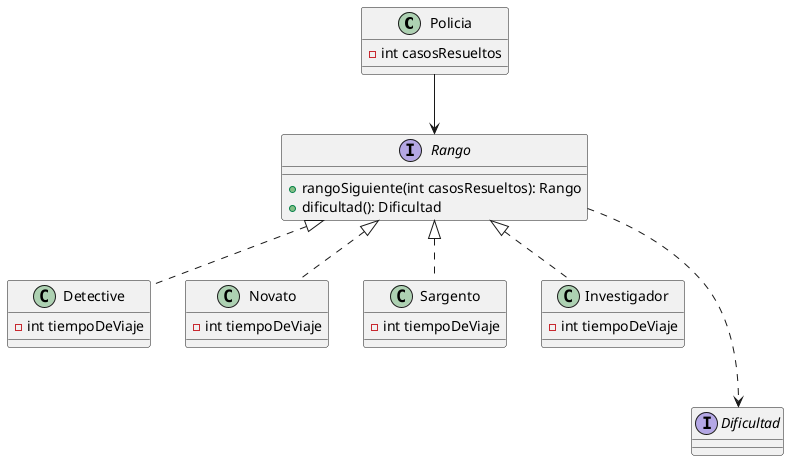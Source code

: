 @startuml
class Policia
{
    - int casosResueltos
}
interface Rango
{
    + rangoSiguiente(int casosResueltos): Rango
    +dificultad(): Dificultad
}

class Detective
{
    -int tiempoDeViaje
}
class Novato
{
    -int tiempoDeViaje
}
class Sargento
{
    -int tiempoDeViaje
}
class Investigador
{
    -int tiempoDeViaje
}

interface Dificultad
{
}

Policia -->Rango
Rango <|..Investigador
Rango <|..Sargento
Rango <|.. Detective
Rango <|..Novato
Rango ...> Dificultad
@enduml
